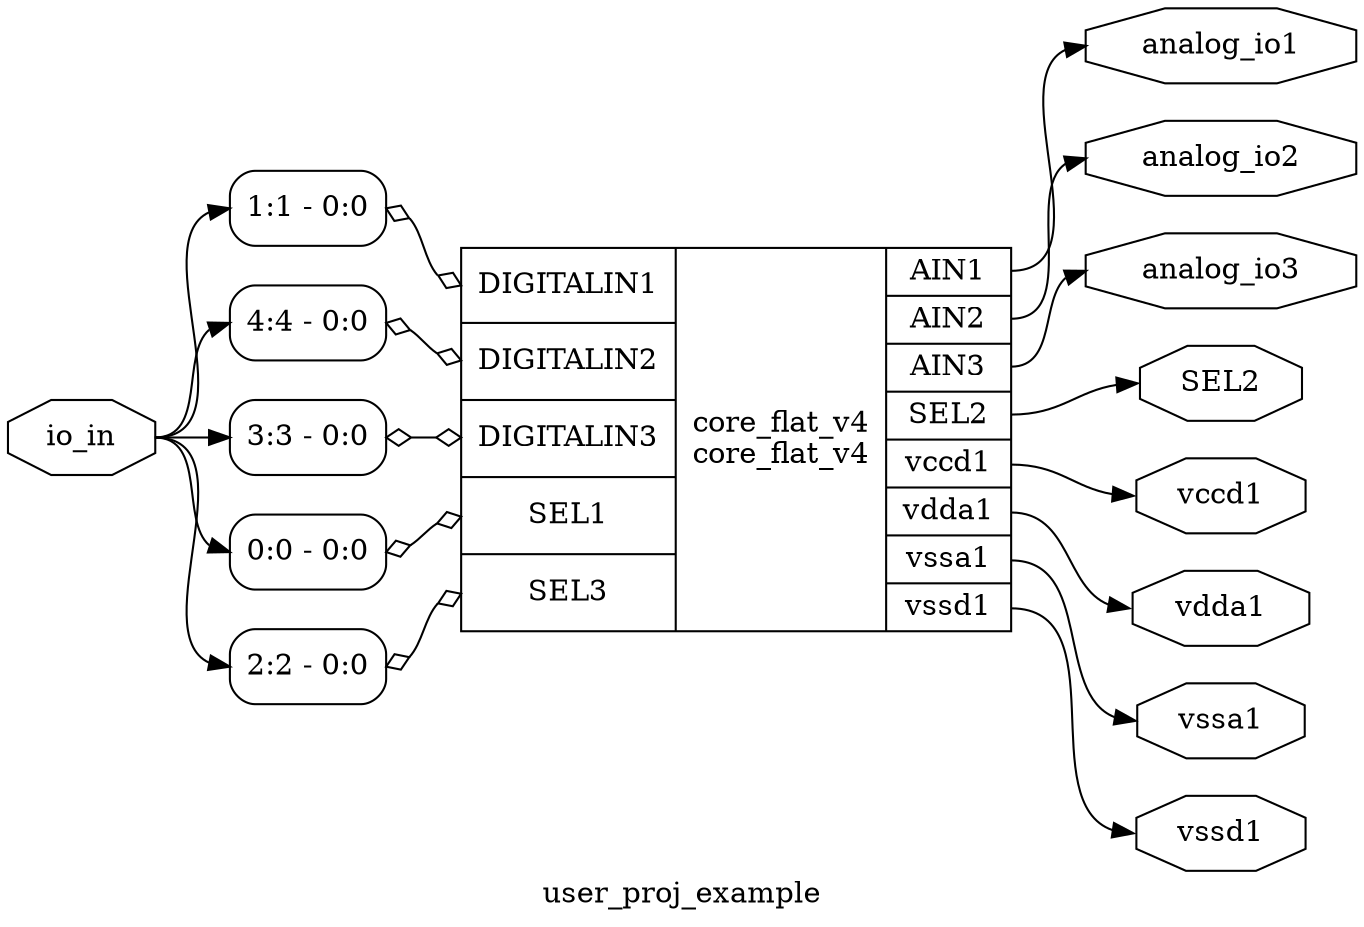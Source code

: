 digraph "user_proj_example" {
label="user_proj_example";
rankdir="LR";
remincross=true;
n1 [ shape=octagon, label="SEL2", color="black", fontcolor="black" ];
n2 [ shape=octagon, label="analog_io1", color="black", fontcolor="black" ];
n3 [ shape=octagon, label="analog_io2", color="black", fontcolor="black" ];
n4 [ shape=octagon, label="analog_io3", color="black", fontcolor="black" ];
n5 [ shape=octagon, label="io_in", color="black", fontcolor="black" ];
n6 [ shape=octagon, label="vccd1", color="black", fontcolor="black" ];
n7 [ shape=octagon, label="vdda1", color="black", fontcolor="black" ];
n8 [ shape=octagon, label="vssa1", color="black", fontcolor="black" ];
n9 [ shape=octagon, label="vssd1", color="black", fontcolor="black" ];
c18 [ shape=record, label="{{<p10> DIGITALIN1|<p11> DIGITALIN2|<p12> DIGITALIN3|<p13> SEL1|<p14> SEL3}|core_flat_v4\ncore_flat_v4|{<p15> AIN1|<p16> AIN2|<p17> AIN3|<p1> SEL2|<p6> vccd1|<p7> vdda1|<p8> vssa1|<p9> vssd1}}",  ];
x0 [ shape=record, style=rounded, label="<s0> 1:1 - 0:0 ", color="black", fontcolor="black" ];
x0:e -> c18:p10:w [arrowhead=odiamond, arrowtail=odiamond, dir=both, color="black", fontcolor="black", label=""];
x1 [ shape=record, style=rounded, label="<s0> 4:4 - 0:0 ", color="black", fontcolor="black" ];
x1:e -> c18:p11:w [arrowhead=odiamond, arrowtail=odiamond, dir=both, color="black", fontcolor="black", label=""];
x2 [ shape=record, style=rounded, label="<s0> 3:3 - 0:0 ", color="black", fontcolor="black" ];
x2:e -> c18:p12:w [arrowhead=odiamond, arrowtail=odiamond, dir=both, color="black", fontcolor="black", label=""];
x3 [ shape=record, style=rounded, label="<s0> 0:0 - 0:0 ", color="black", fontcolor="black" ];
x3:e -> c18:p13:w [arrowhead=odiamond, arrowtail=odiamond, dir=both, color="black", fontcolor="black", label=""];
x4 [ shape=record, style=rounded, label="<s0> 2:2 - 0:0 ", color="black", fontcolor="black" ];
x4:e -> c18:p14:w [arrowhead=odiamond, arrowtail=odiamond, dir=both, color="black", fontcolor="black", label=""];
c18:p1:e -> n1:w [color="black", fontcolor="black", label=""];
c18:p15:e -> n2:w [color="black", fontcolor="black", label=""];
c18:p16:e -> n3:w [color="black", fontcolor="black", label=""];
c18:p17:e -> n4:w [color="black", fontcolor="black", label=""];
n5:e -> x0:s0:w [color="black", fontcolor="black", label=""];
n5:e -> x1:s0:w [color="black", fontcolor="black", label=""];
n5:e -> x2:s0:w [color="black", fontcolor="black", label=""];
n5:e -> x3:s0:w [color="black", fontcolor="black", label=""];
n5:e -> x4:s0:w [color="black", fontcolor="black", label=""];
c18:p6:e -> n6:w [color="black", fontcolor="black", label=""];
c18:p7:e -> n7:w [color="black", fontcolor="black", label=""];
c18:p8:e -> n8:w [color="black", fontcolor="black", label=""];
c18:p9:e -> n9:w [color="black", fontcolor="black", label=""];
}
